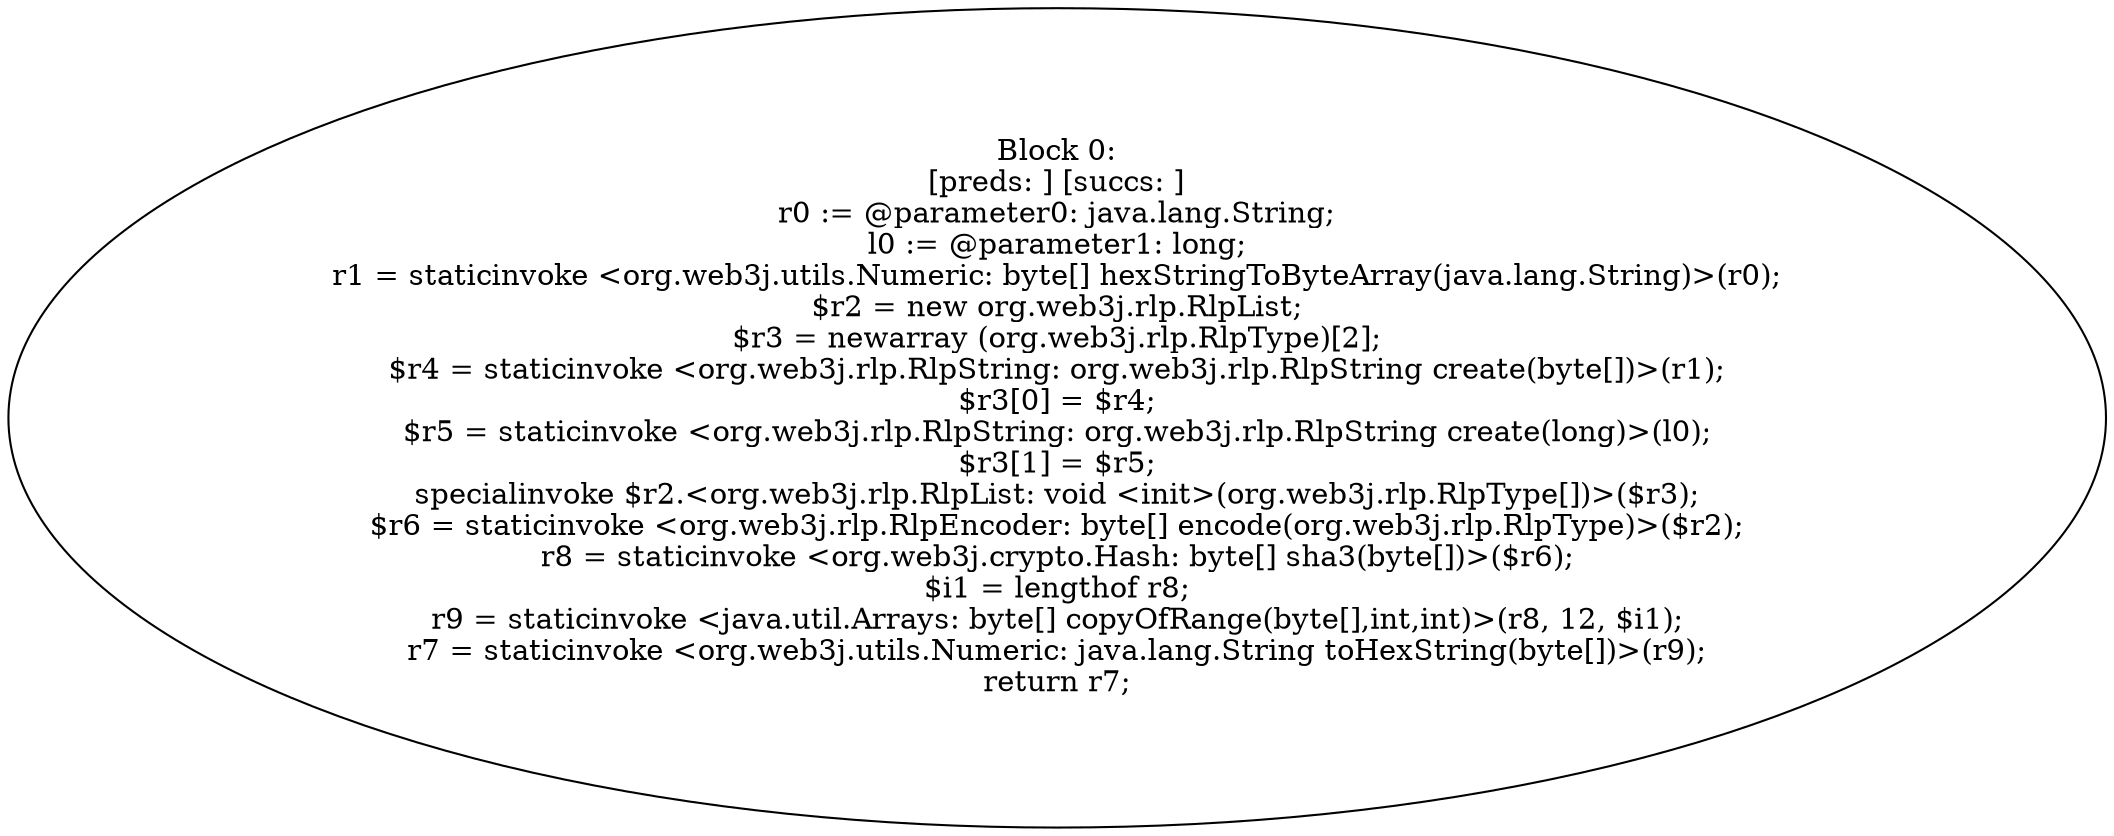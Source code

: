 digraph "unitGraph" {
    "Block 0:
[preds: ] [succs: ]
r0 := @parameter0: java.lang.String;
l0 := @parameter1: long;
r1 = staticinvoke <org.web3j.utils.Numeric: byte[] hexStringToByteArray(java.lang.String)>(r0);
$r2 = new org.web3j.rlp.RlpList;
$r3 = newarray (org.web3j.rlp.RlpType)[2];
$r4 = staticinvoke <org.web3j.rlp.RlpString: org.web3j.rlp.RlpString create(byte[])>(r1);
$r3[0] = $r4;
$r5 = staticinvoke <org.web3j.rlp.RlpString: org.web3j.rlp.RlpString create(long)>(l0);
$r3[1] = $r5;
specialinvoke $r2.<org.web3j.rlp.RlpList: void <init>(org.web3j.rlp.RlpType[])>($r3);
$r6 = staticinvoke <org.web3j.rlp.RlpEncoder: byte[] encode(org.web3j.rlp.RlpType)>($r2);
r8 = staticinvoke <org.web3j.crypto.Hash: byte[] sha3(byte[])>($r6);
$i1 = lengthof r8;
r9 = staticinvoke <java.util.Arrays: byte[] copyOfRange(byte[],int,int)>(r8, 12, $i1);
r7 = staticinvoke <org.web3j.utils.Numeric: java.lang.String toHexString(byte[])>(r9);
return r7;
"
}

